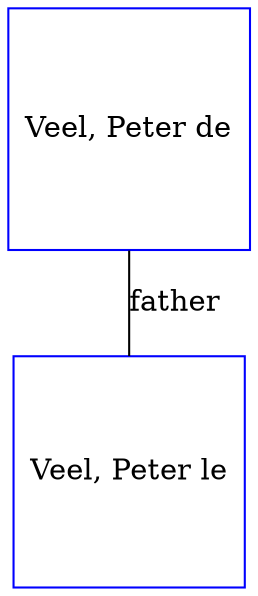 digraph D {
    edge [dir=none];    node [shape=box];    "006113"   [label="Veel, Peter le", shape=box, regular=1, color="blue"] ;
"005826"   [label="Veel, Peter de", shape=box, regular=1, color="blue"] ;
005826->006113 [label="father",arrowsize=0.0]; 
}